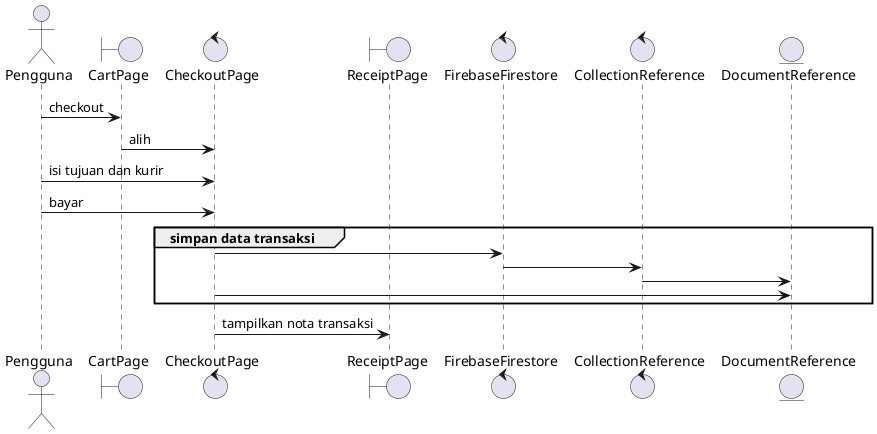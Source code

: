 @startuml
actor Pengguna
boundary CartPage
control CheckoutPage
boundary ReceiptPage
control FirebaseFirestore
control CollectionReference
entity DocumentReference

Pengguna -> CartPage: checkout
CartPage -> CheckoutPage: alih
Pengguna -> CheckoutPage: isi tujuan dan kurir
Pengguna -> CheckoutPage: bayar
group simpan data transaksi
CheckoutPage -> FirebaseFirestore
FirebaseFirestore -> CollectionReference
CollectionReference -> DocumentReference
CheckoutPage -> DocumentReference
end
CheckoutPage -> ReceiptPage: tampilkan nota transaksi
@enduml
